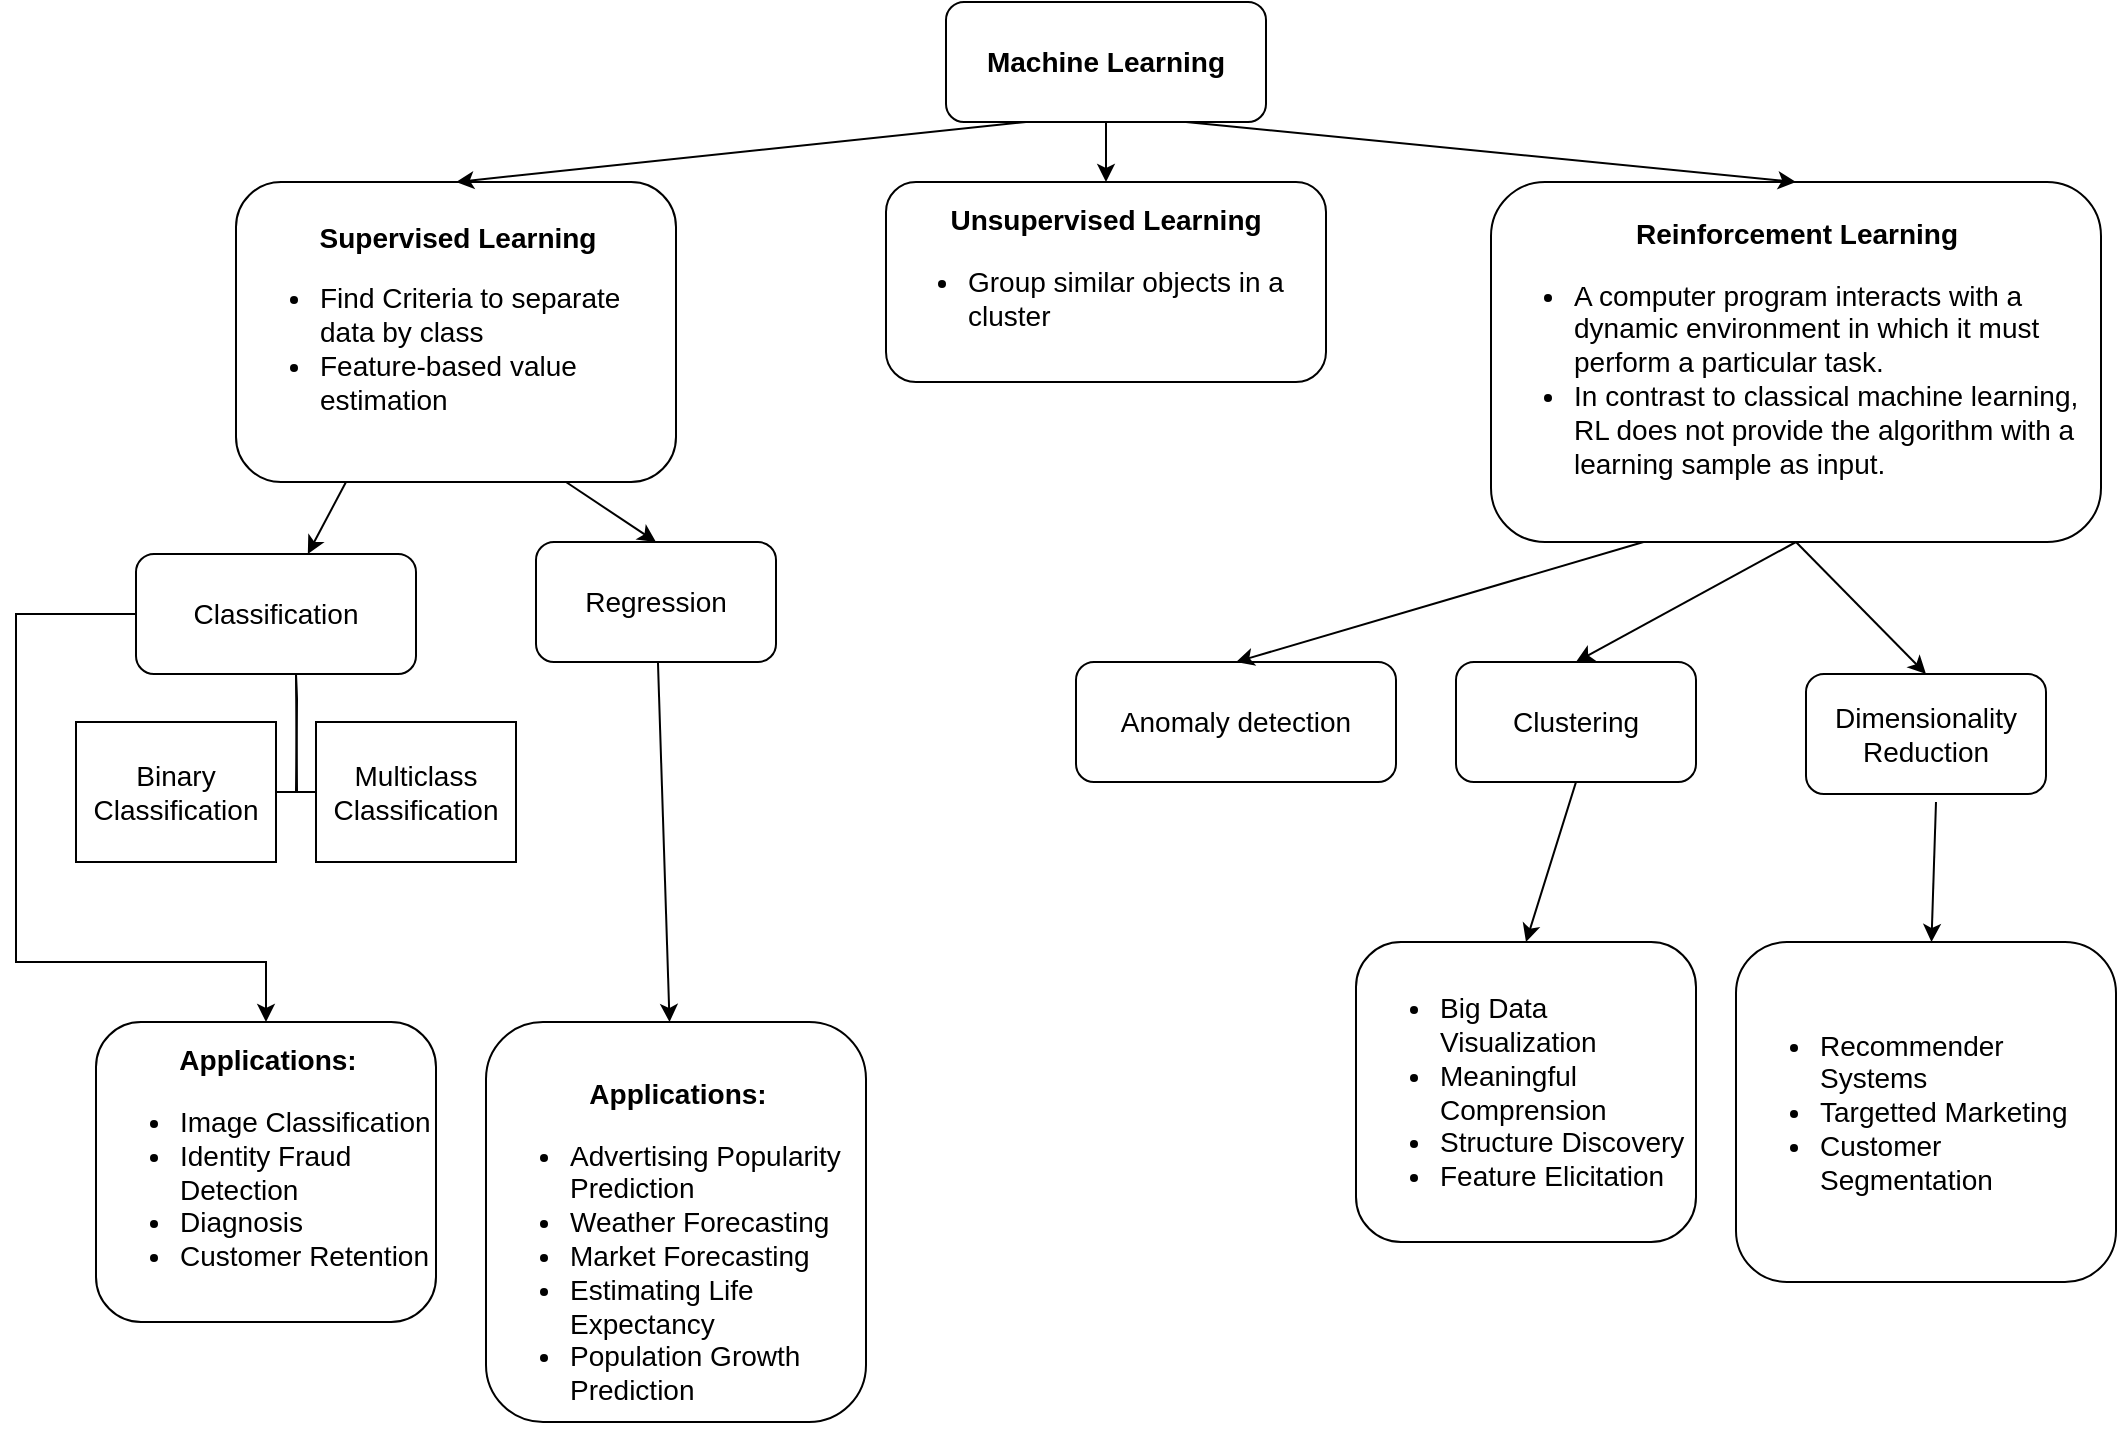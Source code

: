 <mxfile version="20.1.3" type="github">
  <diagram id="3sFBM591d9IuOq0TxFFd" name="Pagina-1">
    <mxGraphModel dx="1422" dy="705" grid="1" gridSize="10" guides="1" tooltips="1" connect="1" arrows="1" fold="1" page="1" pageScale="1" pageWidth="1169" pageHeight="827" math="0" shadow="0">
      <root>
        <mxCell id="0" />
        <mxCell id="1" parent="0" />
        <mxCell id="8ROUqmXq9B6ssqR97ppE-1" value="&lt;font style=&quot;font-size: 14px;&quot;&gt;&lt;b&gt;Machine Learning&lt;/b&gt;&lt;/font&gt;" style="rounded=1;whiteSpace=wrap;html=1;" parent="1" vertex="1">
          <mxGeometry x="505" y="50" width="160" height="60" as="geometry" />
        </mxCell>
        <mxCell id="8ROUqmXq9B6ssqR97ppE-10" value="" style="rounded=0;orthogonalLoop=1;jettySize=auto;html=1;fontSize=14;exitX=0.25;exitY=1;exitDx=0;exitDy=0;" parent="1" source="8ROUqmXq9B6ssqR97ppE-2" target="8ROUqmXq9B6ssqR97ppE-9" edge="1">
          <mxGeometry relative="1" as="geometry">
            <mxPoint x="210" y="427.333" as="sourcePoint" />
          </mxGeometry>
        </mxCell>
        <mxCell id="8ROUqmXq9B6ssqR97ppE-2" value="&lt;div style=&quot;text-align: center;&quot;&gt;&lt;b style=&quot;background-color: initial;&quot;&gt;Supervised Learning&lt;/b&gt;&lt;/div&gt;&lt;ul&gt;&lt;li&gt;Find Criteria to separate data by class&amp;nbsp;&lt;/li&gt;&lt;li&gt;Feature-based value estimation&lt;/li&gt;&lt;/ul&gt;" style="rounded=1;whiteSpace=wrap;html=1;fontSize=14;align=left;" parent="1" vertex="1">
          <mxGeometry x="150" y="140" width="220" height="150" as="geometry" />
        </mxCell>
        <mxCell id="8ROUqmXq9B6ssqR97ppE-3" value="&lt;b&gt;Unsupervised Learning&lt;/b&gt;&lt;br&gt;&lt;ul&gt;&lt;li style=&quot;text-align: left;&quot;&gt;Group similar objects in a cluster&lt;/li&gt;&lt;/ul&gt;" style="rounded=1;whiteSpace=wrap;html=1;fontSize=14;" parent="1" vertex="1">
          <mxGeometry x="475" y="140" width="220" height="100" as="geometry" />
        </mxCell>
        <mxCell id="8ROUqmXq9B6ssqR97ppE-4" value="&lt;b&gt;&lt;br&gt;Reinforcement Learning&lt;/b&gt;&lt;br&gt;&lt;div&gt;&lt;ul&gt;&lt;li style=&quot;text-align: left;&quot;&gt;A computer program interacts with a dynamic environment in which it must perform a particular task.&lt;/li&gt;&lt;li style=&quot;text-align: left;&quot;&gt;In contrast to classical machine learning, RL does not provide the algorithm with a learning sample as input.&amp;nbsp;&lt;/li&gt;&lt;/ul&gt;&lt;/div&gt;&lt;div&gt;&lt;br&gt;&lt;/div&gt;" style="rounded=1;whiteSpace=wrap;html=1;fontSize=14;" parent="1" vertex="1">
          <mxGeometry x="777.5" y="140" width="305" height="180" as="geometry" />
        </mxCell>
        <mxCell id="8ROUqmXq9B6ssqR97ppE-5" value="" style="endArrow=classic;html=1;rounded=0;fontSize=14;exitX=0.25;exitY=1;exitDx=0;exitDy=0;entryX=0.5;entryY=0;entryDx=0;entryDy=0;" parent="1" source="8ROUqmXq9B6ssqR97ppE-1" target="8ROUqmXq9B6ssqR97ppE-2" edge="1">
          <mxGeometry width="50" height="50" relative="1" as="geometry">
            <mxPoint x="390" y="370" as="sourcePoint" />
            <mxPoint x="440" y="320" as="targetPoint" />
          </mxGeometry>
        </mxCell>
        <mxCell id="8ROUqmXq9B6ssqR97ppE-6" value="" style="endArrow=classic;html=1;rounded=0;fontSize=14;exitX=0.5;exitY=1;exitDx=0;exitDy=0;entryX=0.5;entryY=0;entryDx=0;entryDy=0;" parent="1" source="8ROUqmXq9B6ssqR97ppE-1" target="8ROUqmXq9B6ssqR97ppE-3" edge="1">
          <mxGeometry width="50" height="50" relative="1" as="geometry">
            <mxPoint x="380" y="130" as="sourcePoint" />
            <mxPoint x="190" y="190" as="targetPoint" />
          </mxGeometry>
        </mxCell>
        <mxCell id="8ROUqmXq9B6ssqR97ppE-7" value="" style="endArrow=classic;html=1;rounded=0;fontSize=14;exitX=0.75;exitY=1;exitDx=0;exitDy=0;entryX=0.5;entryY=0;entryDx=0;entryDy=0;" parent="1" source="8ROUqmXq9B6ssqR97ppE-1" target="8ROUqmXq9B6ssqR97ppE-4" edge="1">
          <mxGeometry width="50" height="50" relative="1" as="geometry">
            <mxPoint x="430" y="130" as="sourcePoint" />
            <mxPoint x="240" y="190" as="targetPoint" />
          </mxGeometry>
        </mxCell>
        <mxCell id="8ROUqmXq9B6ssqR97ppE-19" value="" style="edgeStyle=orthogonalEdgeStyle;rounded=0;orthogonalLoop=1;jettySize=auto;html=1;fontSize=14;entryX=0.5;entryY=0;entryDx=0;entryDy=0;exitX=0;exitY=0.5;exitDx=0;exitDy=0;" parent="1" source="8ROUqmXq9B6ssqR97ppE-9" target="8ROUqmXq9B6ssqR97ppE-18" edge="1">
          <mxGeometry relative="1" as="geometry">
            <mxPoint x="100" y="440" as="targetPoint" />
            <Array as="points">
              <mxPoint x="40" y="356" />
              <mxPoint x="40" y="530" />
              <mxPoint x="165" y="530" />
            </Array>
          </mxGeometry>
        </mxCell>
        <mxCell id="8ROUqmXq9B6ssqR97ppE-9" value="Classification" style="rounded=1;whiteSpace=wrap;html=1;fontSize=14;" parent="1" vertex="1">
          <mxGeometry x="100" y="326" width="140" height="60" as="geometry" />
        </mxCell>
        <mxCell id="8ROUqmXq9B6ssqR97ppE-21" value="" style="edgeStyle=none;rounded=0;orthogonalLoop=1;jettySize=auto;html=1;fontSize=14;" parent="1" source="8ROUqmXq9B6ssqR97ppE-11" target="8ROUqmXq9B6ssqR97ppE-20" edge="1">
          <mxGeometry relative="1" as="geometry" />
        </mxCell>
        <mxCell id="8ROUqmXq9B6ssqR97ppE-11" value="Regression" style="whiteSpace=wrap;html=1;fontSize=14;rounded=1;" parent="1" vertex="1">
          <mxGeometry x="300" y="320" width="120" height="60" as="geometry" />
        </mxCell>
        <mxCell id="8ROUqmXq9B6ssqR97ppE-13" value="" style="endArrow=classic;html=1;rounded=0;fontSize=14;exitX=0.75;exitY=1;exitDx=0;exitDy=0;entryX=0.5;entryY=0;entryDx=0;entryDy=0;" parent="1" source="8ROUqmXq9B6ssqR97ppE-2" target="8ROUqmXq9B6ssqR97ppE-11" edge="1">
          <mxGeometry width="50" height="50" relative="1" as="geometry">
            <mxPoint x="375" y="440" as="sourcePoint" />
            <mxPoint x="720" y="520" as="targetPoint" />
          </mxGeometry>
        </mxCell>
        <mxCell id="8ROUqmXq9B6ssqR97ppE-14" value="" style="rounded=0;orthogonalLoop=1;jettySize=auto;html=1;fontSize=14;exitX=0.5;exitY=1;exitDx=0;exitDy=0;entryX=0.5;entryY=0;entryDx=0;entryDy=0;" parent="1" source="8ROUqmXq9B6ssqR97ppE-4" target="8ROUqmXq9B6ssqR97ppE-15" edge="1">
          <mxGeometry relative="1" as="geometry">
            <mxPoint x="860" y="256" as="sourcePoint" />
          </mxGeometry>
        </mxCell>
        <mxCell id="8ROUqmXq9B6ssqR97ppE-15" value="Clustering" style="rounded=1;whiteSpace=wrap;html=1;fontSize=14;" parent="1" vertex="1">
          <mxGeometry x="760" y="380" width="120" height="60" as="geometry" />
        </mxCell>
        <mxCell id="8ROUqmXq9B6ssqR97ppE-16" value="Dimensionality Reduction" style="whiteSpace=wrap;html=1;fontSize=14;rounded=1;" parent="1" vertex="1">
          <mxGeometry x="935" y="386" width="120" height="60" as="geometry" />
        </mxCell>
        <mxCell id="8ROUqmXq9B6ssqR97ppE-17" value="" style="endArrow=classic;html=1;rounded=0;fontSize=14;exitX=0.5;exitY=1;exitDx=0;exitDy=0;entryX=0.5;entryY=0;entryDx=0;entryDy=0;" parent="1" source="8ROUqmXq9B6ssqR97ppE-4" target="8ROUqmXq9B6ssqR97ppE-16" edge="1">
          <mxGeometry width="50" height="50" relative="1" as="geometry">
            <mxPoint x="920" y="286" as="sourcePoint" />
            <mxPoint x="1345" y="426" as="targetPoint" />
          </mxGeometry>
        </mxCell>
        <mxCell id="8ROUqmXq9B6ssqR97ppE-18" value="&lt;div style=&quot;text-align: center;&quot;&gt;&lt;b&gt;Applications:&lt;/b&gt;&lt;/div&gt;&lt;ul&gt;&lt;li&gt;&lt;span style=&quot;background-color: initial;&quot;&gt;Image Classification&lt;/span&gt;&lt;/li&gt;&lt;li&gt;&lt;span style=&quot;background-color: initial;&quot;&gt;Identity Fraud Detection&lt;/span&gt;&lt;/li&gt;&lt;li&gt;&lt;span style=&quot;background-color: initial;&quot;&gt;Diagnosis&lt;/span&gt;&lt;/li&gt;&lt;li&gt;&lt;span style=&quot;background-color: initial;&quot;&gt;Customer Retention&lt;/span&gt;&lt;/li&gt;&lt;/ul&gt;" style="rounded=1;whiteSpace=wrap;html=1;fontSize=14;align=left;" parent="1" vertex="1">
          <mxGeometry x="80" y="560" width="170" height="150" as="geometry" />
        </mxCell>
        <mxCell id="8ROUqmXq9B6ssqR97ppE-20" value="&lt;div style=&quot;text-align: center;&quot;&gt;&lt;b style=&quot;&quot;&gt;&lt;br&gt;&lt;/b&gt;&lt;/div&gt;&lt;div style=&quot;text-align: center;&quot;&gt;&lt;b style=&quot;&quot;&gt;&lt;br&gt;&lt;/b&gt;&lt;/div&gt;&lt;div style=&quot;text-align: center;&quot;&gt;&lt;b style=&quot;&quot;&gt;Applications:&lt;/b&gt;&lt;br&gt;&lt;/div&gt;&lt;ul&gt;&lt;li&gt;Advertising Popularity Prediction&lt;/li&gt;&lt;li&gt;Weather Forecasting&lt;/li&gt;&lt;li&gt;Market Forecasting&lt;/li&gt;&lt;li&gt;Estimating Life Expectancy&lt;/li&gt;&lt;li&gt;Population Growth Prediction&lt;/li&gt;&lt;/ul&gt;" style="whiteSpace=wrap;html=1;fontSize=14;rounded=1;align=left;" parent="1" vertex="1">
          <mxGeometry x="275" y="560" width="190" height="200" as="geometry" />
        </mxCell>
        <mxCell id="8ROUqmXq9B6ssqR97ppE-22" value="" style="edgeStyle=none;rounded=0;orthogonalLoop=1;jettySize=auto;html=1;fontSize=14;entryX=0.5;entryY=0;entryDx=0;entryDy=0;exitX=0.5;exitY=1;exitDx=0;exitDy=0;" parent="1" target="8ROUqmXq9B6ssqR97ppE-24" edge="1" source="8ROUqmXq9B6ssqR97ppE-15">
          <mxGeometry relative="1" as="geometry">
            <mxPoint x="786.136" y="386" as="sourcePoint" />
          </mxGeometry>
        </mxCell>
        <mxCell id="8ROUqmXq9B6ssqR97ppE-23" value="" style="edgeStyle=none;rounded=0;orthogonalLoop=1;jettySize=auto;html=1;fontSize=14;" parent="1" target="8ROUqmXq9B6ssqR97ppE-25" edge="1">
          <mxGeometry relative="1" as="geometry">
            <mxPoint x="1000" y="450" as="sourcePoint" />
            <Array as="points">
              <mxPoint x="1000" y="450" />
            </Array>
          </mxGeometry>
        </mxCell>
        <mxCell id="8ROUqmXq9B6ssqR97ppE-24" value="&lt;ul&gt;&lt;li&gt;Big Data Visualization&lt;/li&gt;&lt;li&gt;Meaningful Comprension&lt;/li&gt;&lt;li&gt;Structure Discovery&lt;/li&gt;&lt;li&gt;Feature Elicitation&lt;/li&gt;&lt;/ul&gt;" style="rounded=1;whiteSpace=wrap;html=1;fontSize=14;align=left;" parent="1" vertex="1">
          <mxGeometry x="710" y="520" width="170" height="150" as="geometry" />
        </mxCell>
        <mxCell id="8ROUqmXq9B6ssqR97ppE-25" value="&lt;ul&gt;&lt;li&gt;Recommender Systems&lt;/li&gt;&lt;li&gt;Targetted Marketing&lt;/li&gt;&lt;li&gt;Customer Segmentation&lt;/li&gt;&lt;/ul&gt;" style="whiteSpace=wrap;html=1;fontSize=14;rounded=1;align=left;" parent="1" vertex="1">
          <mxGeometry x="900" y="520" width="190" height="170" as="geometry" />
        </mxCell>
        <mxCell id="8ROUqmXq9B6ssqR97ppE-27" style="edgeStyle=none;rounded=0;orthogonalLoop=1;jettySize=auto;html=1;exitX=0.25;exitY=0;exitDx=0;exitDy=0;fontSize=14;" parent="1" source="8ROUqmXq9B6ssqR97ppE-3" target="8ROUqmXq9B6ssqR97ppE-3" edge="1">
          <mxGeometry relative="1" as="geometry" />
        </mxCell>
        <mxCell id="8ROUqmXq9B6ssqR97ppE-30" value="&lt;span style=&quot;background-color: initial;&quot;&gt;Anomaly detection&lt;br&gt;&lt;/span&gt;" style="rounded=1;whiteSpace=wrap;html=1;fontSize=14;" parent="1" vertex="1">
          <mxGeometry x="570" y="380" width="160" height="60" as="geometry" />
        </mxCell>
        <mxCell id="wXu2tFn901hQD9uIY95R-117" value="" style="edgeStyle=orthogonalEdgeStyle;startArrow=none;endArrow=none;rounded=0;targetPortConstraint=eastwest;sourcePortConstraint=northsouth;fontSize=14;" edge="1" target="wXu2tFn901hQD9uIY95R-119" parent="1">
          <mxGeometry relative="1" as="geometry">
            <mxPoint x="180" y="386" as="sourcePoint" />
          </mxGeometry>
        </mxCell>
        <mxCell id="wXu2tFn901hQD9uIY95R-118" value="" style="edgeStyle=orthogonalEdgeStyle;startArrow=none;endArrow=none;rounded=0;targetPortConstraint=eastwest;sourcePortConstraint=northsouth;fontSize=14;" edge="1" target="wXu2tFn901hQD9uIY95R-120" parent="1">
          <mxGeometry relative="1" as="geometry">
            <mxPoint x="180" y="386" as="sourcePoint" />
          </mxGeometry>
        </mxCell>
        <mxCell id="wXu2tFn901hQD9uIY95R-119" value="Binary Classification&lt;br&gt;" style="whiteSpace=wrap;html=1;align=center;verticalAlign=middle;treeFolding=1;treeMoving=1;fontSize=14;" vertex="1" parent="1">
          <mxGeometry x="70" y="410" width="100" height="70" as="geometry" />
        </mxCell>
        <mxCell id="wXu2tFn901hQD9uIY95R-120" value="Multiclass Classification" style="whiteSpace=wrap;html=1;align=center;verticalAlign=middle;treeFolding=1;treeMoving=1;fontSize=14;" vertex="1" parent="1">
          <mxGeometry x="190" y="410" width="100" height="70" as="geometry" />
        </mxCell>
        <mxCell id="wXu2tFn901hQD9uIY95R-123" value="" style="endArrow=classic;html=1;rounded=0;fontSize=14;exitX=0.25;exitY=1;exitDx=0;exitDy=0;entryX=0.5;entryY=0;entryDx=0;entryDy=0;" edge="1" parent="1" source="8ROUqmXq9B6ssqR97ppE-4" target="8ROUqmXq9B6ssqR97ppE-30">
          <mxGeometry width="50" height="50" relative="1" as="geometry">
            <mxPoint x="790" y="326" as="sourcePoint" />
            <mxPoint x="620" y="436" as="targetPoint" />
          </mxGeometry>
        </mxCell>
      </root>
    </mxGraphModel>
  </diagram>
</mxfile>
